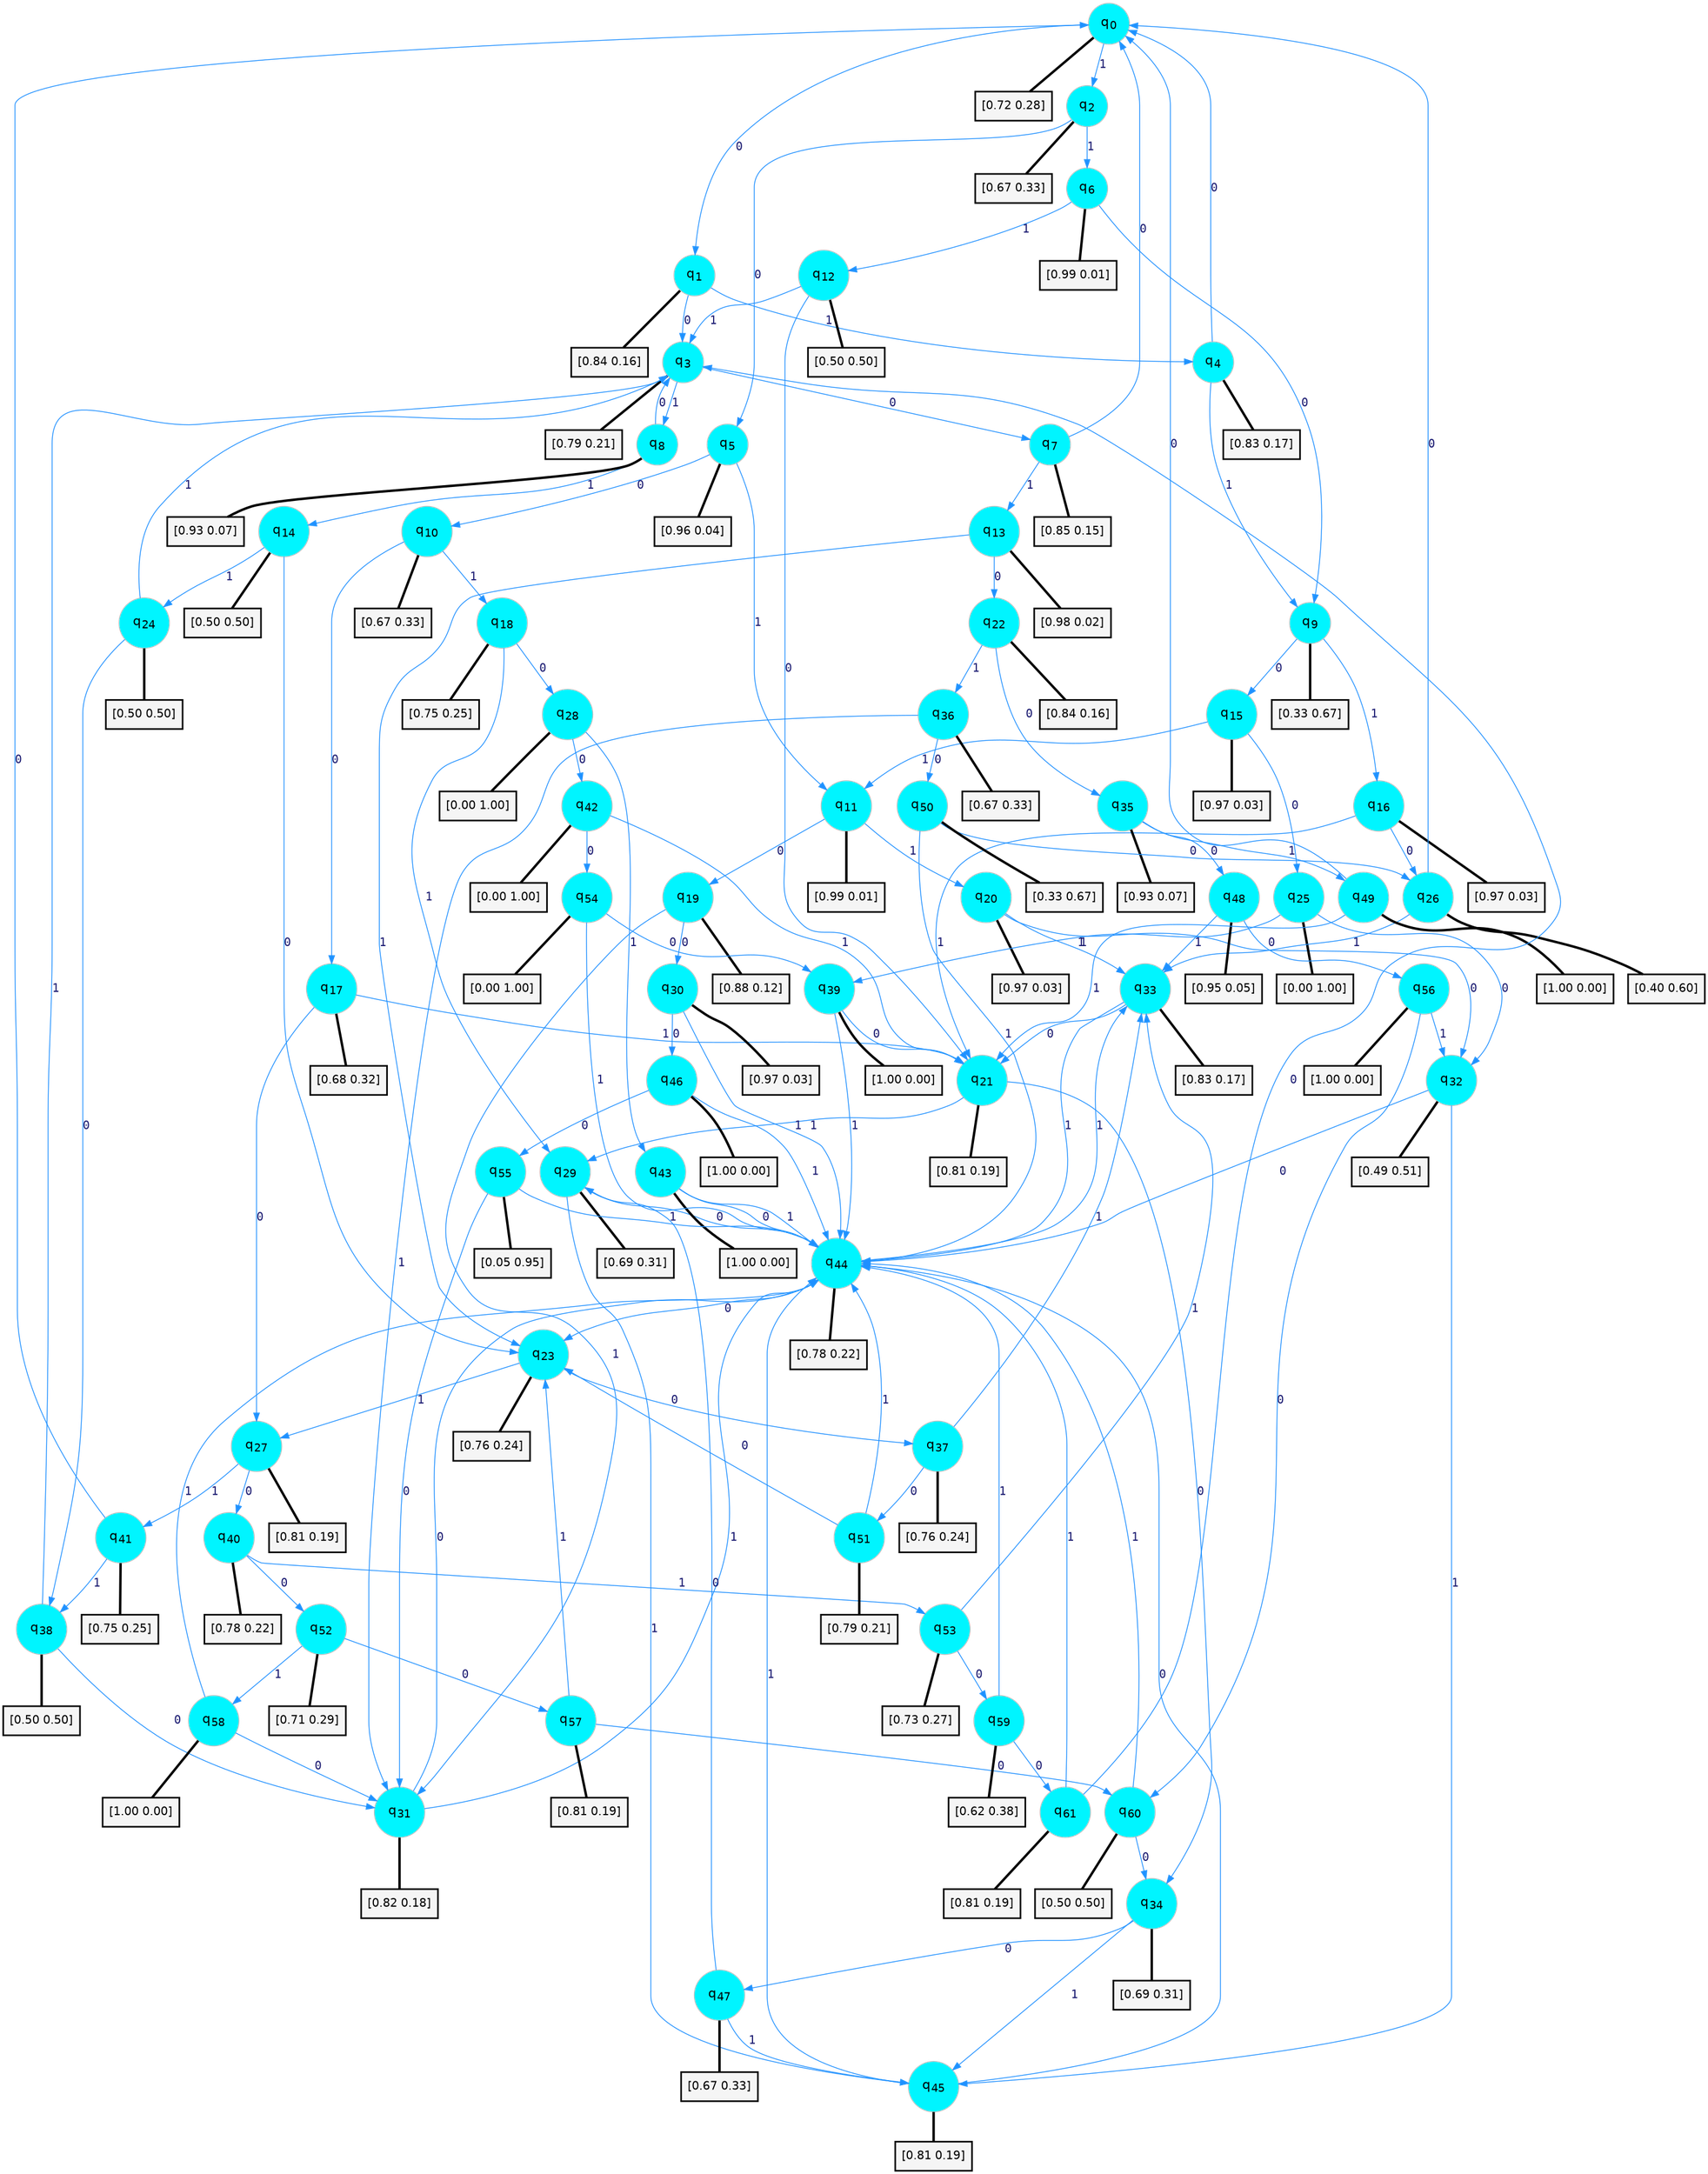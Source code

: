 digraph G {
graph [
bgcolor=transparent, dpi=300, rankdir=TD, size="40,25"];
node [
color=gray, fillcolor=turquoise1, fontcolor=black, fontname=Helvetica, fontsize=16, fontweight=bold, shape=circle, style=filled];
edge [
arrowsize=1, color=dodgerblue1, fontcolor=midnightblue, fontname=courier, fontweight=bold, penwidth=1, style=solid, weight=20];
0[label=<q<SUB>0</SUB>>];
1[label=<q<SUB>1</SUB>>];
2[label=<q<SUB>2</SUB>>];
3[label=<q<SUB>3</SUB>>];
4[label=<q<SUB>4</SUB>>];
5[label=<q<SUB>5</SUB>>];
6[label=<q<SUB>6</SUB>>];
7[label=<q<SUB>7</SUB>>];
8[label=<q<SUB>8</SUB>>];
9[label=<q<SUB>9</SUB>>];
10[label=<q<SUB>10</SUB>>];
11[label=<q<SUB>11</SUB>>];
12[label=<q<SUB>12</SUB>>];
13[label=<q<SUB>13</SUB>>];
14[label=<q<SUB>14</SUB>>];
15[label=<q<SUB>15</SUB>>];
16[label=<q<SUB>16</SUB>>];
17[label=<q<SUB>17</SUB>>];
18[label=<q<SUB>18</SUB>>];
19[label=<q<SUB>19</SUB>>];
20[label=<q<SUB>20</SUB>>];
21[label=<q<SUB>21</SUB>>];
22[label=<q<SUB>22</SUB>>];
23[label=<q<SUB>23</SUB>>];
24[label=<q<SUB>24</SUB>>];
25[label=<q<SUB>25</SUB>>];
26[label=<q<SUB>26</SUB>>];
27[label=<q<SUB>27</SUB>>];
28[label=<q<SUB>28</SUB>>];
29[label=<q<SUB>29</SUB>>];
30[label=<q<SUB>30</SUB>>];
31[label=<q<SUB>31</SUB>>];
32[label=<q<SUB>32</SUB>>];
33[label=<q<SUB>33</SUB>>];
34[label=<q<SUB>34</SUB>>];
35[label=<q<SUB>35</SUB>>];
36[label=<q<SUB>36</SUB>>];
37[label=<q<SUB>37</SUB>>];
38[label=<q<SUB>38</SUB>>];
39[label=<q<SUB>39</SUB>>];
40[label=<q<SUB>40</SUB>>];
41[label=<q<SUB>41</SUB>>];
42[label=<q<SUB>42</SUB>>];
43[label=<q<SUB>43</SUB>>];
44[label=<q<SUB>44</SUB>>];
45[label=<q<SUB>45</SUB>>];
46[label=<q<SUB>46</SUB>>];
47[label=<q<SUB>47</SUB>>];
48[label=<q<SUB>48</SUB>>];
49[label=<q<SUB>49</SUB>>];
50[label=<q<SUB>50</SUB>>];
51[label=<q<SUB>51</SUB>>];
52[label=<q<SUB>52</SUB>>];
53[label=<q<SUB>53</SUB>>];
54[label=<q<SUB>54</SUB>>];
55[label=<q<SUB>55</SUB>>];
56[label=<q<SUB>56</SUB>>];
57[label=<q<SUB>57</SUB>>];
58[label=<q<SUB>58</SUB>>];
59[label=<q<SUB>59</SUB>>];
60[label=<q<SUB>60</SUB>>];
61[label=<q<SUB>61</SUB>>];
62[label="[0.72 0.28]", shape=box,fontcolor=black, fontname=Helvetica, fontsize=14, penwidth=2, fillcolor=whitesmoke,color=black];
63[label="[0.84 0.16]", shape=box,fontcolor=black, fontname=Helvetica, fontsize=14, penwidth=2, fillcolor=whitesmoke,color=black];
64[label="[0.67 0.33]", shape=box,fontcolor=black, fontname=Helvetica, fontsize=14, penwidth=2, fillcolor=whitesmoke,color=black];
65[label="[0.79 0.21]", shape=box,fontcolor=black, fontname=Helvetica, fontsize=14, penwidth=2, fillcolor=whitesmoke,color=black];
66[label="[0.83 0.17]", shape=box,fontcolor=black, fontname=Helvetica, fontsize=14, penwidth=2, fillcolor=whitesmoke,color=black];
67[label="[0.96 0.04]", shape=box,fontcolor=black, fontname=Helvetica, fontsize=14, penwidth=2, fillcolor=whitesmoke,color=black];
68[label="[0.99 0.01]", shape=box,fontcolor=black, fontname=Helvetica, fontsize=14, penwidth=2, fillcolor=whitesmoke,color=black];
69[label="[0.85 0.15]", shape=box,fontcolor=black, fontname=Helvetica, fontsize=14, penwidth=2, fillcolor=whitesmoke,color=black];
70[label="[0.93 0.07]", shape=box,fontcolor=black, fontname=Helvetica, fontsize=14, penwidth=2, fillcolor=whitesmoke,color=black];
71[label="[0.33 0.67]", shape=box,fontcolor=black, fontname=Helvetica, fontsize=14, penwidth=2, fillcolor=whitesmoke,color=black];
72[label="[0.67 0.33]", shape=box,fontcolor=black, fontname=Helvetica, fontsize=14, penwidth=2, fillcolor=whitesmoke,color=black];
73[label="[0.99 0.01]", shape=box,fontcolor=black, fontname=Helvetica, fontsize=14, penwidth=2, fillcolor=whitesmoke,color=black];
74[label="[0.50 0.50]", shape=box,fontcolor=black, fontname=Helvetica, fontsize=14, penwidth=2, fillcolor=whitesmoke,color=black];
75[label="[0.98 0.02]", shape=box,fontcolor=black, fontname=Helvetica, fontsize=14, penwidth=2, fillcolor=whitesmoke,color=black];
76[label="[0.50 0.50]", shape=box,fontcolor=black, fontname=Helvetica, fontsize=14, penwidth=2, fillcolor=whitesmoke,color=black];
77[label="[0.97 0.03]", shape=box,fontcolor=black, fontname=Helvetica, fontsize=14, penwidth=2, fillcolor=whitesmoke,color=black];
78[label="[0.97 0.03]", shape=box,fontcolor=black, fontname=Helvetica, fontsize=14, penwidth=2, fillcolor=whitesmoke,color=black];
79[label="[0.68 0.32]", shape=box,fontcolor=black, fontname=Helvetica, fontsize=14, penwidth=2, fillcolor=whitesmoke,color=black];
80[label="[0.75 0.25]", shape=box,fontcolor=black, fontname=Helvetica, fontsize=14, penwidth=2, fillcolor=whitesmoke,color=black];
81[label="[0.88 0.12]", shape=box,fontcolor=black, fontname=Helvetica, fontsize=14, penwidth=2, fillcolor=whitesmoke,color=black];
82[label="[0.97 0.03]", shape=box,fontcolor=black, fontname=Helvetica, fontsize=14, penwidth=2, fillcolor=whitesmoke,color=black];
83[label="[0.81 0.19]", shape=box,fontcolor=black, fontname=Helvetica, fontsize=14, penwidth=2, fillcolor=whitesmoke,color=black];
84[label="[0.84 0.16]", shape=box,fontcolor=black, fontname=Helvetica, fontsize=14, penwidth=2, fillcolor=whitesmoke,color=black];
85[label="[0.76 0.24]", shape=box,fontcolor=black, fontname=Helvetica, fontsize=14, penwidth=2, fillcolor=whitesmoke,color=black];
86[label="[0.50 0.50]", shape=box,fontcolor=black, fontname=Helvetica, fontsize=14, penwidth=2, fillcolor=whitesmoke,color=black];
87[label="[0.00 1.00]", shape=box,fontcolor=black, fontname=Helvetica, fontsize=14, penwidth=2, fillcolor=whitesmoke,color=black];
88[label="[0.40 0.60]", shape=box,fontcolor=black, fontname=Helvetica, fontsize=14, penwidth=2, fillcolor=whitesmoke,color=black];
89[label="[0.81 0.19]", shape=box,fontcolor=black, fontname=Helvetica, fontsize=14, penwidth=2, fillcolor=whitesmoke,color=black];
90[label="[0.00 1.00]", shape=box,fontcolor=black, fontname=Helvetica, fontsize=14, penwidth=2, fillcolor=whitesmoke,color=black];
91[label="[0.69 0.31]", shape=box,fontcolor=black, fontname=Helvetica, fontsize=14, penwidth=2, fillcolor=whitesmoke,color=black];
92[label="[0.97 0.03]", shape=box,fontcolor=black, fontname=Helvetica, fontsize=14, penwidth=2, fillcolor=whitesmoke,color=black];
93[label="[0.82 0.18]", shape=box,fontcolor=black, fontname=Helvetica, fontsize=14, penwidth=2, fillcolor=whitesmoke,color=black];
94[label="[0.49 0.51]", shape=box,fontcolor=black, fontname=Helvetica, fontsize=14, penwidth=2, fillcolor=whitesmoke,color=black];
95[label="[0.83 0.17]", shape=box,fontcolor=black, fontname=Helvetica, fontsize=14, penwidth=2, fillcolor=whitesmoke,color=black];
96[label="[0.69 0.31]", shape=box,fontcolor=black, fontname=Helvetica, fontsize=14, penwidth=2, fillcolor=whitesmoke,color=black];
97[label="[0.93 0.07]", shape=box,fontcolor=black, fontname=Helvetica, fontsize=14, penwidth=2, fillcolor=whitesmoke,color=black];
98[label="[0.67 0.33]", shape=box,fontcolor=black, fontname=Helvetica, fontsize=14, penwidth=2, fillcolor=whitesmoke,color=black];
99[label="[0.76 0.24]", shape=box,fontcolor=black, fontname=Helvetica, fontsize=14, penwidth=2, fillcolor=whitesmoke,color=black];
100[label="[0.50 0.50]", shape=box,fontcolor=black, fontname=Helvetica, fontsize=14, penwidth=2, fillcolor=whitesmoke,color=black];
101[label="[1.00 0.00]", shape=box,fontcolor=black, fontname=Helvetica, fontsize=14, penwidth=2, fillcolor=whitesmoke,color=black];
102[label="[0.78 0.22]", shape=box,fontcolor=black, fontname=Helvetica, fontsize=14, penwidth=2, fillcolor=whitesmoke,color=black];
103[label="[0.75 0.25]", shape=box,fontcolor=black, fontname=Helvetica, fontsize=14, penwidth=2, fillcolor=whitesmoke,color=black];
104[label="[0.00 1.00]", shape=box,fontcolor=black, fontname=Helvetica, fontsize=14, penwidth=2, fillcolor=whitesmoke,color=black];
105[label="[1.00 0.00]", shape=box,fontcolor=black, fontname=Helvetica, fontsize=14, penwidth=2, fillcolor=whitesmoke,color=black];
106[label="[0.78 0.22]", shape=box,fontcolor=black, fontname=Helvetica, fontsize=14, penwidth=2, fillcolor=whitesmoke,color=black];
107[label="[0.81 0.19]", shape=box,fontcolor=black, fontname=Helvetica, fontsize=14, penwidth=2, fillcolor=whitesmoke,color=black];
108[label="[1.00 0.00]", shape=box,fontcolor=black, fontname=Helvetica, fontsize=14, penwidth=2, fillcolor=whitesmoke,color=black];
109[label="[0.67 0.33]", shape=box,fontcolor=black, fontname=Helvetica, fontsize=14, penwidth=2, fillcolor=whitesmoke,color=black];
110[label="[0.95 0.05]", shape=box,fontcolor=black, fontname=Helvetica, fontsize=14, penwidth=2, fillcolor=whitesmoke,color=black];
111[label="[1.00 0.00]", shape=box,fontcolor=black, fontname=Helvetica, fontsize=14, penwidth=2, fillcolor=whitesmoke,color=black];
112[label="[0.33 0.67]", shape=box,fontcolor=black, fontname=Helvetica, fontsize=14, penwidth=2, fillcolor=whitesmoke,color=black];
113[label="[0.79 0.21]", shape=box,fontcolor=black, fontname=Helvetica, fontsize=14, penwidth=2, fillcolor=whitesmoke,color=black];
114[label="[0.71 0.29]", shape=box,fontcolor=black, fontname=Helvetica, fontsize=14, penwidth=2, fillcolor=whitesmoke,color=black];
115[label="[0.73 0.27]", shape=box,fontcolor=black, fontname=Helvetica, fontsize=14, penwidth=2, fillcolor=whitesmoke,color=black];
116[label="[0.00 1.00]", shape=box,fontcolor=black, fontname=Helvetica, fontsize=14, penwidth=2, fillcolor=whitesmoke,color=black];
117[label="[0.05 0.95]", shape=box,fontcolor=black, fontname=Helvetica, fontsize=14, penwidth=2, fillcolor=whitesmoke,color=black];
118[label="[1.00 0.00]", shape=box,fontcolor=black, fontname=Helvetica, fontsize=14, penwidth=2, fillcolor=whitesmoke,color=black];
119[label="[0.81 0.19]", shape=box,fontcolor=black, fontname=Helvetica, fontsize=14, penwidth=2, fillcolor=whitesmoke,color=black];
120[label="[1.00 0.00]", shape=box,fontcolor=black, fontname=Helvetica, fontsize=14, penwidth=2, fillcolor=whitesmoke,color=black];
121[label="[0.62 0.38]", shape=box,fontcolor=black, fontname=Helvetica, fontsize=14, penwidth=2, fillcolor=whitesmoke,color=black];
122[label="[0.50 0.50]", shape=box,fontcolor=black, fontname=Helvetica, fontsize=14, penwidth=2, fillcolor=whitesmoke,color=black];
123[label="[0.81 0.19]", shape=box,fontcolor=black, fontname=Helvetica, fontsize=14, penwidth=2, fillcolor=whitesmoke,color=black];
0->1 [label=0];
0->2 [label=1];
0->62 [arrowhead=none, penwidth=3,color=black];
1->3 [label=0];
1->4 [label=1];
1->63 [arrowhead=none, penwidth=3,color=black];
2->5 [label=0];
2->6 [label=1];
2->64 [arrowhead=none, penwidth=3,color=black];
3->7 [label=0];
3->8 [label=1];
3->65 [arrowhead=none, penwidth=3,color=black];
4->0 [label=0];
4->9 [label=1];
4->66 [arrowhead=none, penwidth=3,color=black];
5->10 [label=0];
5->11 [label=1];
5->67 [arrowhead=none, penwidth=3,color=black];
6->9 [label=0];
6->12 [label=1];
6->68 [arrowhead=none, penwidth=3,color=black];
7->0 [label=0];
7->13 [label=1];
7->69 [arrowhead=none, penwidth=3,color=black];
8->3 [label=0];
8->14 [label=1];
8->70 [arrowhead=none, penwidth=3,color=black];
9->15 [label=0];
9->16 [label=1];
9->71 [arrowhead=none, penwidth=3,color=black];
10->17 [label=0];
10->18 [label=1];
10->72 [arrowhead=none, penwidth=3,color=black];
11->19 [label=0];
11->20 [label=1];
11->73 [arrowhead=none, penwidth=3,color=black];
12->21 [label=0];
12->3 [label=1];
12->74 [arrowhead=none, penwidth=3,color=black];
13->22 [label=0];
13->23 [label=1];
13->75 [arrowhead=none, penwidth=3,color=black];
14->23 [label=0];
14->24 [label=1];
14->76 [arrowhead=none, penwidth=3,color=black];
15->25 [label=0];
15->11 [label=1];
15->77 [arrowhead=none, penwidth=3,color=black];
16->26 [label=0];
16->21 [label=1];
16->78 [arrowhead=none, penwidth=3,color=black];
17->27 [label=0];
17->21 [label=1];
17->79 [arrowhead=none, penwidth=3,color=black];
18->28 [label=0];
18->29 [label=1];
18->80 [arrowhead=none, penwidth=3,color=black];
19->30 [label=0];
19->31 [label=1];
19->81 [arrowhead=none, penwidth=3,color=black];
20->32 [label=0];
20->33 [label=1];
20->82 [arrowhead=none, penwidth=3,color=black];
21->34 [label=0];
21->29 [label=1];
21->83 [arrowhead=none, penwidth=3,color=black];
22->35 [label=0];
22->36 [label=1];
22->84 [arrowhead=none, penwidth=3,color=black];
23->37 [label=0];
23->27 [label=1];
23->85 [arrowhead=none, penwidth=3,color=black];
24->38 [label=0];
24->3 [label=1];
24->86 [arrowhead=none, penwidth=3,color=black];
25->32 [label=0];
25->39 [label=1];
25->87 [arrowhead=none, penwidth=3,color=black];
26->0 [label=0];
26->33 [label=1];
26->88 [arrowhead=none, penwidth=3,color=black];
27->40 [label=0];
27->41 [label=1];
27->89 [arrowhead=none, penwidth=3,color=black];
28->42 [label=0];
28->43 [label=1];
28->90 [arrowhead=none, penwidth=3,color=black];
29->44 [label=0];
29->45 [label=1];
29->91 [arrowhead=none, penwidth=3,color=black];
30->46 [label=0];
30->44 [label=1];
30->92 [arrowhead=none, penwidth=3,color=black];
31->44 [label=0];
31->44 [label=1];
31->93 [arrowhead=none, penwidth=3,color=black];
32->44 [label=0];
32->45 [label=1];
32->94 [arrowhead=none, penwidth=3,color=black];
33->21 [label=0];
33->44 [label=1];
33->95 [arrowhead=none, penwidth=3,color=black];
34->47 [label=0];
34->45 [label=1];
34->96 [arrowhead=none, penwidth=3,color=black];
35->48 [label=0];
35->49 [label=1];
35->97 [arrowhead=none, penwidth=3,color=black];
36->50 [label=0];
36->31 [label=1];
36->98 [arrowhead=none, penwidth=3,color=black];
37->51 [label=0];
37->33 [label=1];
37->99 [arrowhead=none, penwidth=3,color=black];
38->31 [label=0];
38->3 [label=1];
38->100 [arrowhead=none, penwidth=3,color=black];
39->21 [label=0];
39->44 [label=1];
39->101 [arrowhead=none, penwidth=3,color=black];
40->52 [label=0];
40->53 [label=1];
40->102 [arrowhead=none, penwidth=3,color=black];
41->0 [label=0];
41->38 [label=1];
41->103 [arrowhead=none, penwidth=3,color=black];
42->54 [label=0];
42->21 [label=1];
42->104 [arrowhead=none, penwidth=3,color=black];
43->44 [label=0];
43->44 [label=1];
43->105 [arrowhead=none, penwidth=3,color=black];
44->23 [label=0];
44->33 [label=1];
44->106 [arrowhead=none, penwidth=3,color=black];
45->44 [label=0];
45->44 [label=1];
45->107 [arrowhead=none, penwidth=3,color=black];
46->55 [label=0];
46->44 [label=1];
46->108 [arrowhead=none, penwidth=3,color=black];
47->29 [label=0];
47->45 [label=1];
47->109 [arrowhead=none, penwidth=3,color=black];
48->56 [label=0];
48->33 [label=1];
48->110 [arrowhead=none, penwidth=3,color=black];
49->0 [label=0];
49->21 [label=1];
49->111 [arrowhead=none, penwidth=3,color=black];
50->26 [label=0];
50->44 [label=1];
50->112 [arrowhead=none, penwidth=3,color=black];
51->23 [label=0];
51->44 [label=1];
51->113 [arrowhead=none, penwidth=3,color=black];
52->57 [label=0];
52->58 [label=1];
52->114 [arrowhead=none, penwidth=3,color=black];
53->59 [label=0];
53->33 [label=1];
53->115 [arrowhead=none, penwidth=3,color=black];
54->39 [label=0];
54->44 [label=1];
54->116 [arrowhead=none, penwidth=3,color=black];
55->31 [label=0];
55->44 [label=1];
55->117 [arrowhead=none, penwidth=3,color=black];
56->60 [label=0];
56->32 [label=1];
56->118 [arrowhead=none, penwidth=3,color=black];
57->60 [label=0];
57->23 [label=1];
57->119 [arrowhead=none, penwidth=3,color=black];
58->31 [label=0];
58->44 [label=1];
58->120 [arrowhead=none, penwidth=3,color=black];
59->61 [label=0];
59->44 [label=1];
59->121 [arrowhead=none, penwidth=3,color=black];
60->34 [label=0];
60->44 [label=1];
60->122 [arrowhead=none, penwidth=3,color=black];
61->3 [label=0];
61->44 [label=1];
61->123 [arrowhead=none, penwidth=3,color=black];
}
